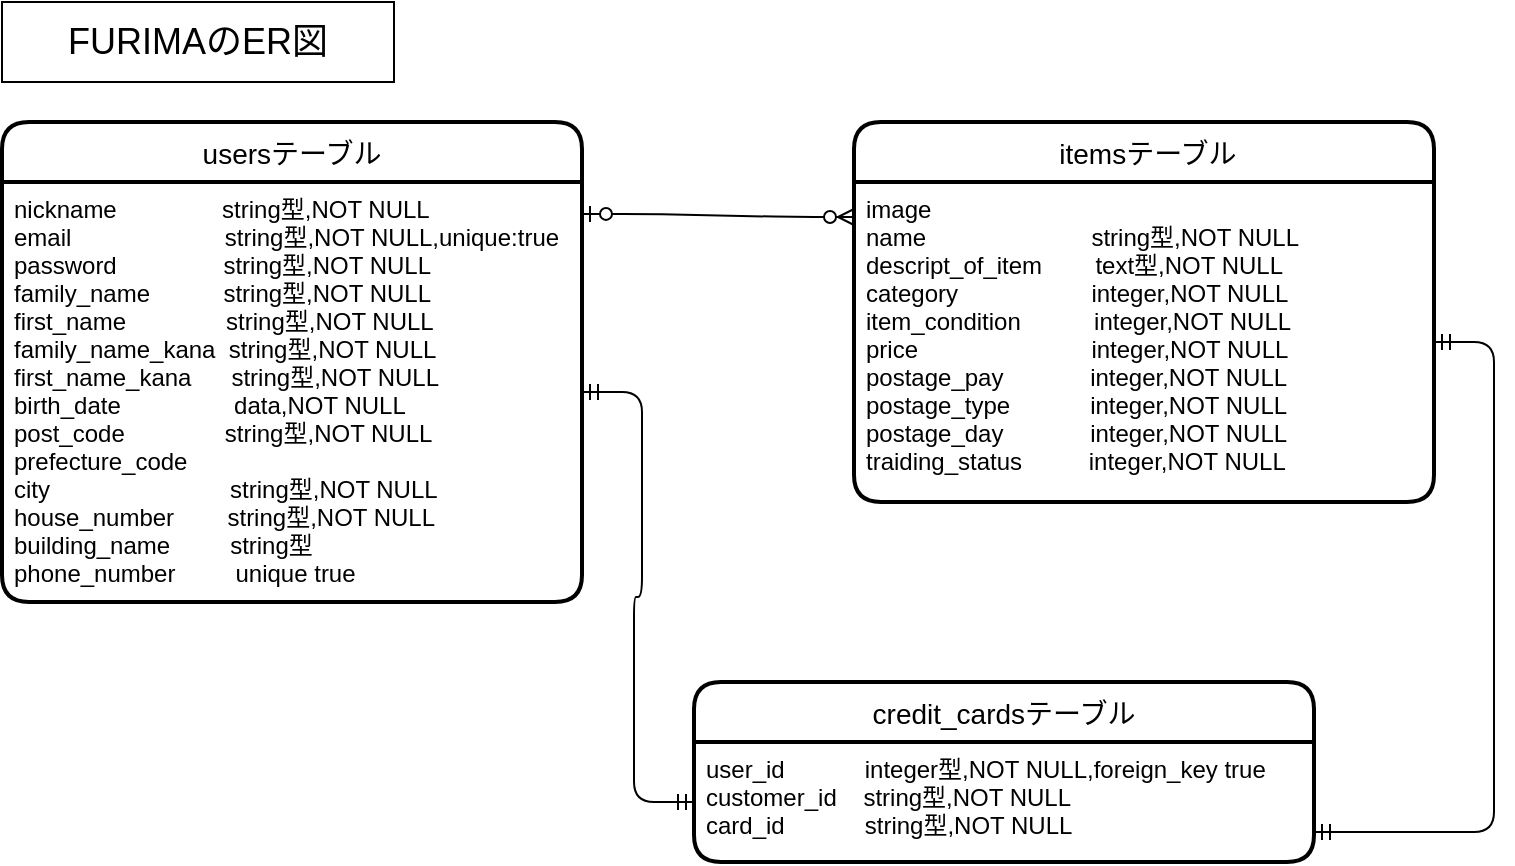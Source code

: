 <mxfile>
    <diagram id="XQrBsmswazyaLmifcEJE" name="ページ1">
        <mxGraphModel dx="998" dy="441" grid="1" gridSize="10" guides="1" tooltips="1" connect="1" arrows="1" fold="1" page="1" pageScale="1" pageWidth="827" pageHeight="1169" math="0" shadow="0">
            <root>
                <mxCell id="0"/>
                <mxCell id="1" parent="0"/>
                <mxCell id="52" value="&lt;font style=&quot;font-size: 18px&quot;&gt;FURIMAのER図&lt;/font&gt;" style="whiteSpace=wrap;html=1;" vertex="1" parent="1">
                    <mxGeometry x="44" y="40" width="196" height="40" as="geometry"/>
                </mxCell>
                <mxCell id="103" value="usersテーブル" style="swimlane;childLayout=stackLayout;horizontal=1;startSize=30;horizontalStack=0;rounded=1;fontSize=14;fontStyle=0;strokeWidth=2;resizeParent=0;resizeLast=1;shadow=0;dashed=0;align=center;" vertex="1" parent="1">
                    <mxGeometry x="44" y="100" width="290" height="240" as="geometry"/>
                </mxCell>
                <mxCell id="104" value="nickname　　　     string型,NOT NULL&#10;email                       string型,NOT NULL,unique:true&#10;password                string型,NOT NULL&#10;family_name           string型,NOT NULL&#10;first_name               string型,NOT NULL&#10;family_name_kana  string型,NOT NULL&#10;first_name_kana      string型,NOT NULL  &#10;birth_date                 data,NOT NULL&#10;post_code               string型,NOT NULL&#10;prefecture_code&#10;city                           string型,NOT NULL&#10;house_number        string型,NOT NULL&#10;building_name         string型&#10;phone_number         unique true&#10;" style="align=left;strokeColor=none;fillColor=none;spacingLeft=4;fontSize=12;verticalAlign=top;resizable=0;rotatable=0;part=1;" vertex="1" parent="103">
                    <mxGeometry y="30" width="290" height="210" as="geometry"/>
                </mxCell>
                <mxCell id="109" style="edgeStyle=none;rounded=0;orthogonalLoop=1;jettySize=auto;html=1;exitX=0.5;exitY=1;exitDx=0;exitDy=0;" edge="1" parent="103" source="104" target="104">
                    <mxGeometry relative="1" as="geometry"/>
                </mxCell>
                <mxCell id="110" value=" itemsテーブル" style="swimlane;childLayout=stackLayout;horizontal=1;startSize=30;horizontalStack=0;rounded=1;fontSize=14;fontStyle=0;strokeWidth=2;resizeParent=0;resizeLast=1;shadow=0;dashed=0;align=center;" vertex="1" parent="1">
                    <mxGeometry x="470" y="100" width="290" height="190" as="geometry"/>
                </mxCell>
                <mxCell id="111" value="image&#10;name　　　              string型,NOT NULL&#10;descript_of_item        text型,NOT NULL&#10;category                    integer,NOT NULL&#10;item_condition           integer,NOT NULL&#10;price                          integer,NOT NULL&#10;postage_pay             integer,NOT NULL&#10;postage_type            integer,NOT NULL&#10;postage_day             integer,NOT NULL&#10;traiding_status          integer,NOT NULL" style="align=left;strokeColor=none;fillColor=none;spacingLeft=4;fontSize=12;verticalAlign=top;resizable=0;rotatable=0;part=1;" vertex="1" parent="110">
                    <mxGeometry y="30" width="290" height="160" as="geometry"/>
                </mxCell>
                <mxCell id="112" style="edgeStyle=none;rounded=0;orthogonalLoop=1;jettySize=auto;html=1;exitX=0.5;exitY=1;exitDx=0;exitDy=0;" edge="1" parent="110" source="111" target="111">
                    <mxGeometry relative="1" as="geometry"/>
                </mxCell>
                <mxCell id="121" value="credit_cardsテーブル" style="swimlane;childLayout=stackLayout;horizontal=1;startSize=30;horizontalStack=0;rounded=1;fontSize=14;fontStyle=0;strokeWidth=2;resizeParent=0;resizeLast=1;shadow=0;dashed=0;align=center;" vertex="1" parent="1">
                    <mxGeometry x="390" y="380" width="310" height="90" as="geometry"/>
                </mxCell>
                <mxCell id="122" value="user_id            integer型,NOT NULL,foreign_key true&#10;customer_id    string型,NOT NULL&#10;card_id            string型,NOT NULL" style="align=left;strokeColor=none;fillColor=none;spacingLeft=4;fontSize=12;verticalAlign=top;resizable=0;rotatable=0;part=1;" vertex="1" parent="121">
                    <mxGeometry y="30" width="310" height="60" as="geometry"/>
                </mxCell>
                <mxCell id="127" value="" style="edgeStyle=entityRelationEdgeStyle;fontSize=12;html=1;endArrow=ERzeroToMany;startArrow=ERzeroToOne;exitX=1;exitY=0.076;exitDx=0;exitDy=0;exitPerimeter=0;entryX=0;entryY=0.25;entryDx=0;entryDy=0;" edge="1" parent="1" source="104" target="110">
                    <mxGeometry width="100" height="100" relative="1" as="geometry">
                        <mxPoint x="370" y="270" as="sourcePoint"/>
                        <mxPoint x="460" y="267" as="targetPoint"/>
                    </mxGeometry>
                </mxCell>
                <mxCell id="129" value="" style="edgeStyle=entityRelationEdgeStyle;fontSize=12;html=1;endArrow=ERmandOne;startArrow=ERmandOne;" edge="1" parent="1" source="104" target="122">
                    <mxGeometry width="100" height="100" relative="1" as="geometry">
                        <mxPoint x="160" y="460" as="sourcePoint"/>
                        <mxPoint x="400" y="520" as="targetPoint"/>
                    </mxGeometry>
                </mxCell>
                <mxCell id="130" value="" style="edgeStyle=entityRelationEdgeStyle;fontSize=12;html=1;endArrow=ERmandOne;startArrow=ERmandOne;exitX=1;exitY=0.75;exitDx=0;exitDy=0;" edge="1" parent="1" source="122" target="111">
                    <mxGeometry width="100" height="100" relative="1" as="geometry">
                        <mxPoint x="410" y="545" as="sourcePoint"/>
                        <mxPoint x="665" y="410" as="targetPoint"/>
                    </mxGeometry>
                </mxCell>
            </root>
        </mxGraphModel>
    </diagram>
</mxfile>